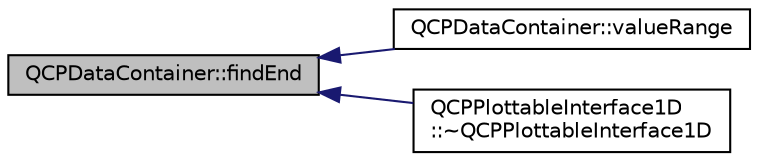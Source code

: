 digraph "QCPDataContainer::findEnd"
{
  edge [fontname="Helvetica",fontsize="10",labelfontname="Helvetica",labelfontsize="10"];
  node [fontname="Helvetica",fontsize="10",shape=record];
  rankdir="LR";
  Node97 [label="QCPDataContainer::findEnd",height=0.2,width=0.4,color="black", fillcolor="grey75", style="filled", fontcolor="black"];
  Node97 -> Node98 [dir="back",color="midnightblue",fontsize="10",style="solid",fontname="Helvetica"];
  Node98 [label="QCPDataContainer::valueRange",height=0.2,width=0.4,color="black", fillcolor="white", style="filled",URL="$class_q_c_p_data_container.html#a35a102dc2424d1228fc374d9313efbe9"];
  Node97 -> Node99 [dir="back",color="midnightblue",fontsize="10",style="solid",fontname="Helvetica"];
  Node99 [label="QCPPlottableInterface1D\l::~QCPPlottableInterface1D",height=0.2,width=0.4,color="black", fillcolor="white", style="filled",URL="$class_q_c_p_plottable_interface1_d.html#a8829011d62208625f741f2d7e1cb6280"];
}
